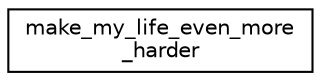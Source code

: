 digraph "Graphical Class Hierarchy"
{
  edge [fontname="Helvetica",fontsize="10",labelfontname="Helvetica",labelfontsize="10"];
  node [fontname="Helvetica",fontsize="10",shape=record];
  rankdir="LR";
  Node0 [label="make_my_life_even_more\l_harder",height=0.2,width=0.4,color="black", fillcolor="white", style="filled",URL="$structmake__my__life__even__more__harder.html"];
}
